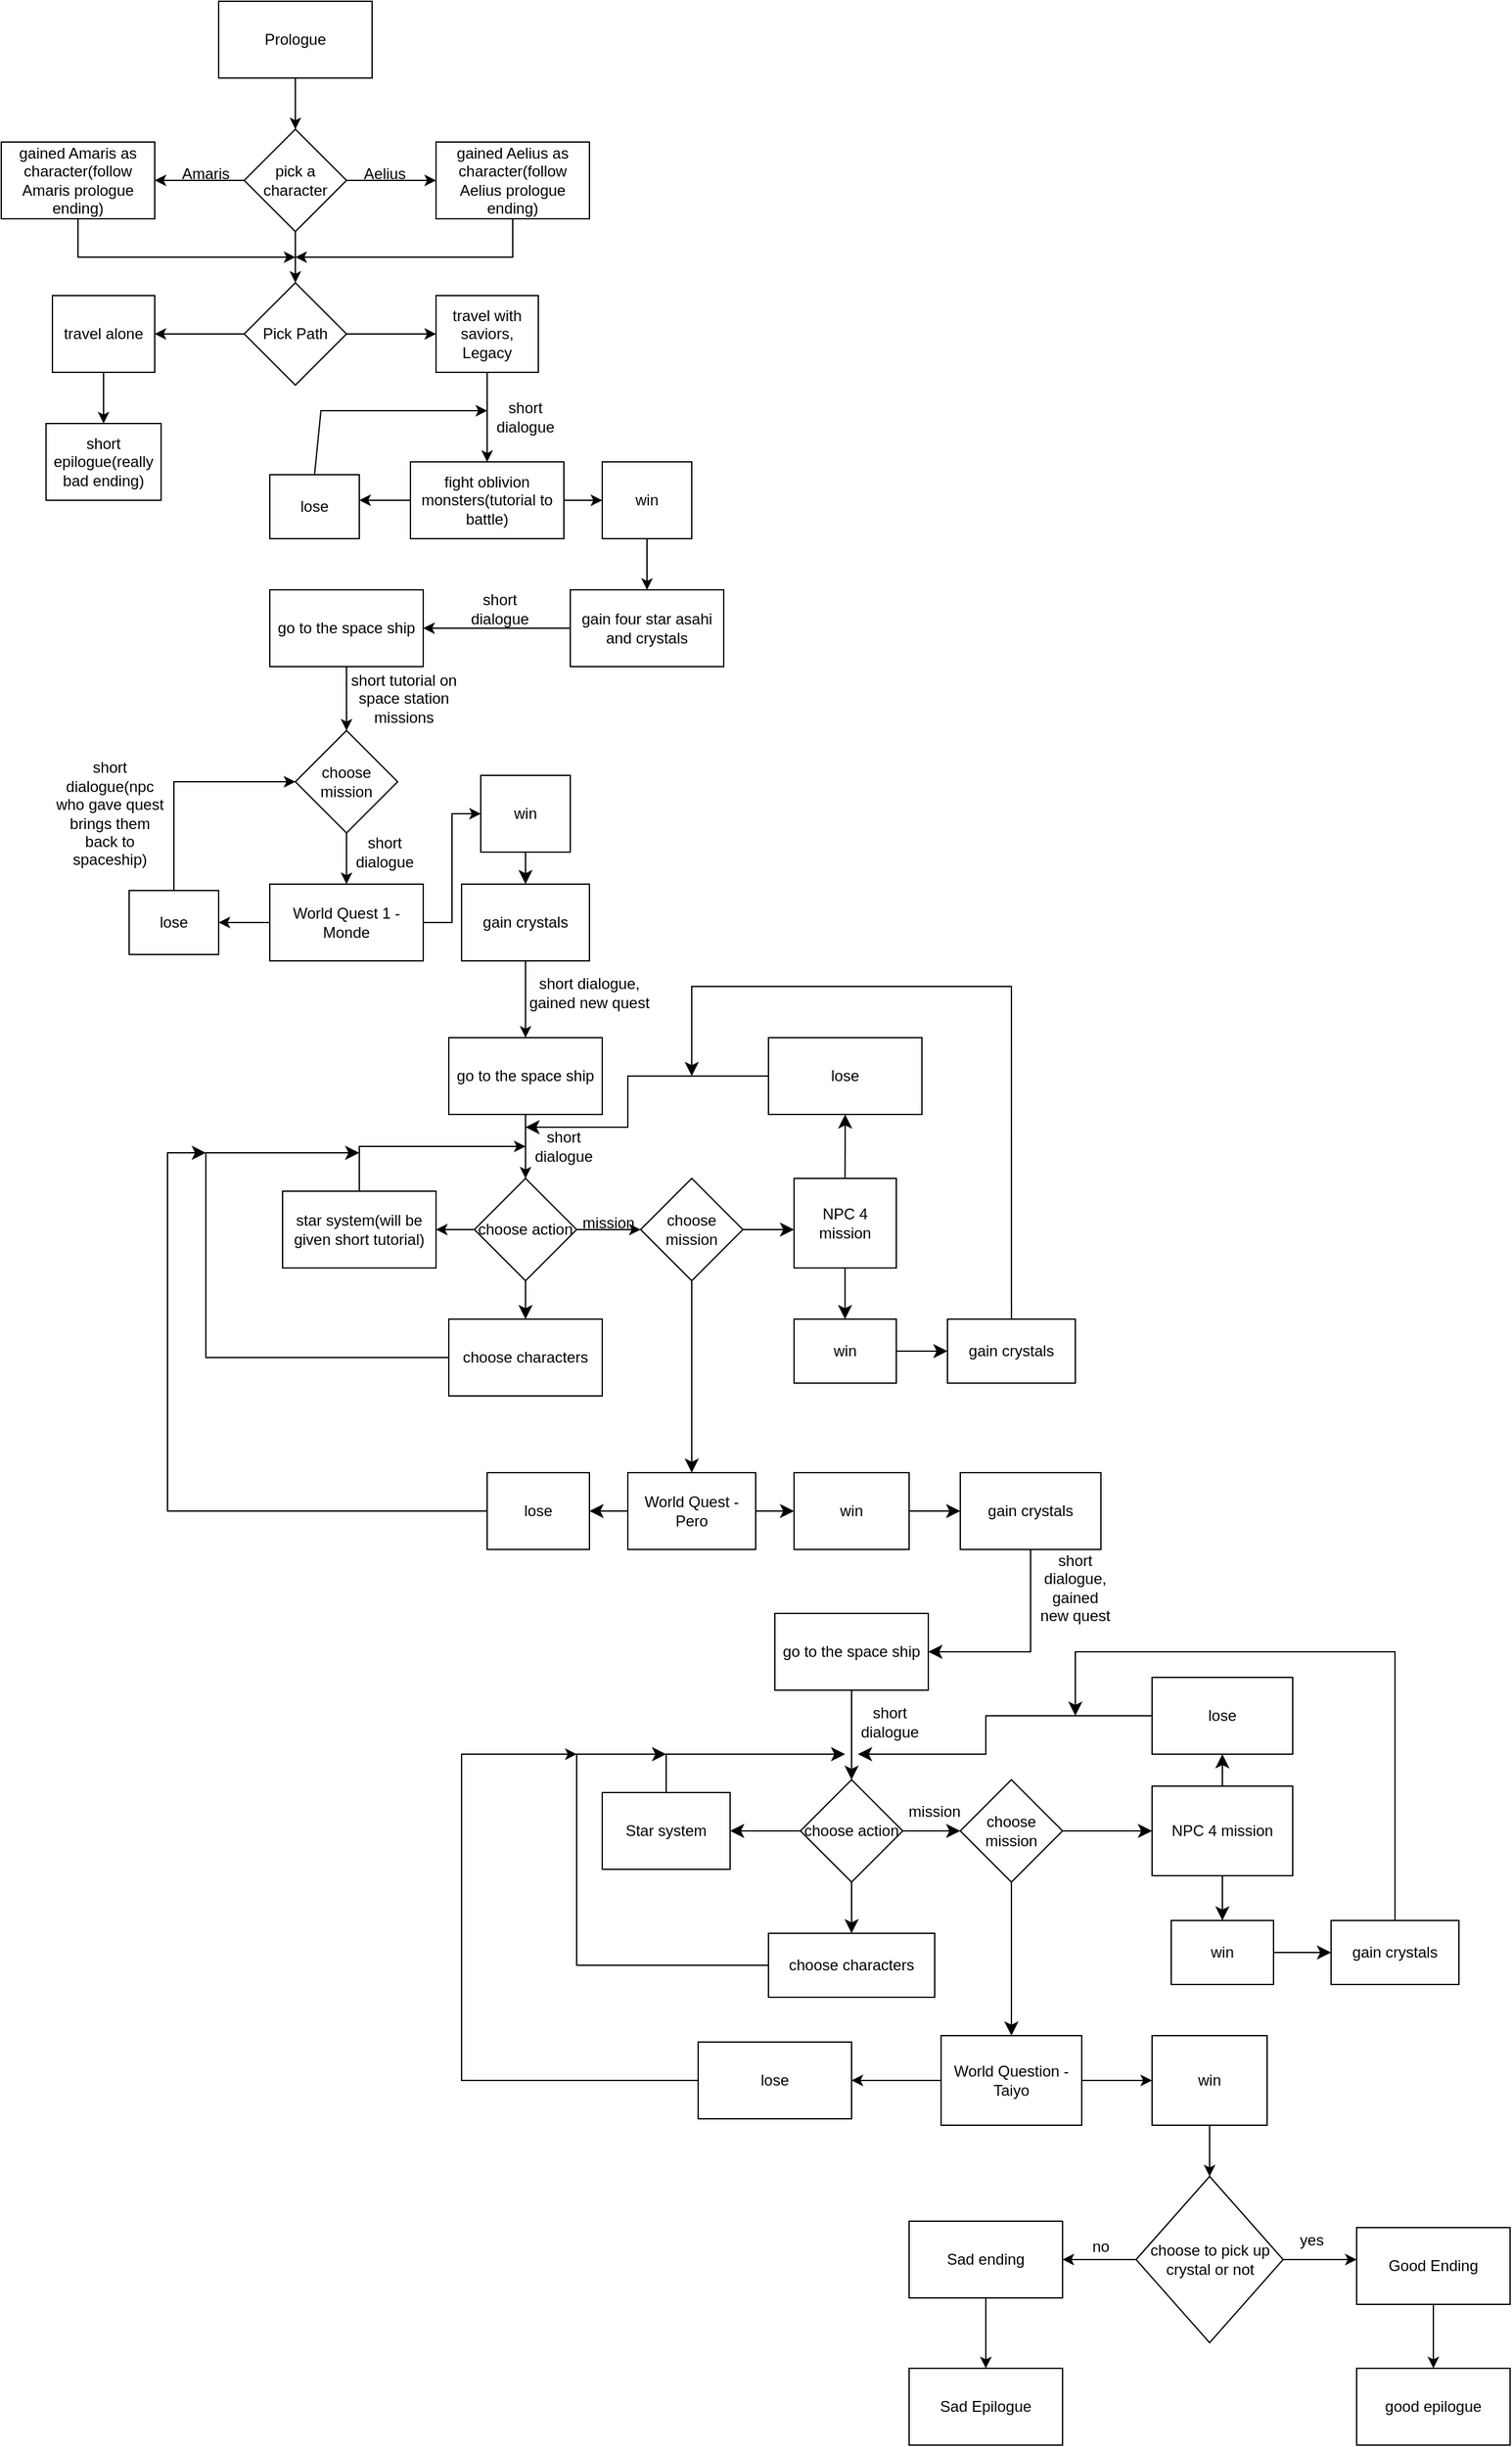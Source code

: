 <mxfile version="24.2.2" type="github">
  <diagram id="C5RBs43oDa-KdzZeNtuy" name="Flowchart">
    <mxGraphModel dx="1366" dy="710" grid="1" gridSize="10" guides="1" tooltips="1" connect="1" arrows="1" fold="1" page="1" pageScale="1" pageWidth="3300" pageHeight="4681" math="0" shadow="0">
      <root>
        <mxCell id="WIyWlLk6GJQsqaUBKTNV-0" />
        <mxCell id="WIyWlLk6GJQsqaUBKTNV-1" parent="WIyWlLk6GJQsqaUBKTNV-0" />
        <mxCell id="eBmnW1i_nvroXhUuj0xD-0" value="Prologue" style="rounded=0;whiteSpace=wrap;html=1;" parent="WIyWlLk6GJQsqaUBKTNV-1" vertex="1">
          <mxGeometry x="330" y="60" width="120" height="60" as="geometry" />
        </mxCell>
        <mxCell id="eBmnW1i_nvroXhUuj0xD-1" value="" style="endArrow=classic;html=1;rounded=0;exitX=0.5;exitY=1;exitDx=0;exitDy=0;" parent="WIyWlLk6GJQsqaUBKTNV-1" source="eBmnW1i_nvroXhUuj0xD-0" edge="1">
          <mxGeometry width="50" height="50" relative="1" as="geometry">
            <mxPoint x="390" y="410" as="sourcePoint" />
            <mxPoint x="390" y="160" as="targetPoint" />
          </mxGeometry>
        </mxCell>
        <mxCell id="eBmnW1i_nvroXhUuj0xD-2" value="pick a character" style="rhombus;whiteSpace=wrap;html=1;" parent="WIyWlLk6GJQsqaUBKTNV-1" vertex="1">
          <mxGeometry x="350" y="160" width="80" height="80" as="geometry" />
        </mxCell>
        <mxCell id="eBmnW1i_nvroXhUuj0xD-3" value="" style="endArrow=classic;html=1;rounded=0;exitX=0;exitY=0.5;exitDx=0;exitDy=0;" parent="WIyWlLk6GJQsqaUBKTNV-1" source="eBmnW1i_nvroXhUuj0xD-2" edge="1">
          <mxGeometry width="50" height="50" relative="1" as="geometry">
            <mxPoint x="390" y="220" as="sourcePoint" />
            <mxPoint x="280" y="200" as="targetPoint" />
          </mxGeometry>
        </mxCell>
        <mxCell id="eBmnW1i_nvroXhUuj0xD-4" value="Amaris" style="text;html=1;align=center;verticalAlign=middle;whiteSpace=wrap;rounded=0;" parent="WIyWlLk6GJQsqaUBKTNV-1" vertex="1">
          <mxGeometry x="290" y="180" width="60" height="30" as="geometry" />
        </mxCell>
        <mxCell id="eBmnW1i_nvroXhUuj0xD-5" value="gained Amaris as character(follow Amaris prologue ending)" style="rounded=0;whiteSpace=wrap;html=1;" parent="WIyWlLk6GJQsqaUBKTNV-1" vertex="1">
          <mxGeometry x="160" y="170" width="120" height="60" as="geometry" />
        </mxCell>
        <mxCell id="eBmnW1i_nvroXhUuj0xD-6" value="" style="endArrow=classic;html=1;rounded=0;exitX=1;exitY=0.5;exitDx=0;exitDy=0;" parent="WIyWlLk6GJQsqaUBKTNV-1" source="eBmnW1i_nvroXhUuj0xD-2" edge="1">
          <mxGeometry width="50" height="50" relative="1" as="geometry">
            <mxPoint x="390" y="220" as="sourcePoint" />
            <mxPoint x="500" y="200" as="targetPoint" />
          </mxGeometry>
        </mxCell>
        <mxCell id="eBmnW1i_nvroXhUuj0xD-7" value="Aelius" style="text;html=1;align=center;verticalAlign=middle;whiteSpace=wrap;rounded=0;" parent="WIyWlLk6GJQsqaUBKTNV-1" vertex="1">
          <mxGeometry x="430" y="180" width="60" height="30" as="geometry" />
        </mxCell>
        <mxCell id="eBmnW1i_nvroXhUuj0xD-8" value="gained Aelius as character(follow Aelius prologue ending)" style="rounded=0;whiteSpace=wrap;html=1;" parent="WIyWlLk6GJQsqaUBKTNV-1" vertex="1">
          <mxGeometry x="500" y="170" width="120" height="60" as="geometry" />
        </mxCell>
        <mxCell id="eBmnW1i_nvroXhUuj0xD-10" value="" style="endArrow=classic;html=1;rounded=0;exitX=0.5;exitY=1;exitDx=0;exitDy=0;" parent="WIyWlLk6GJQsqaUBKTNV-1" source="eBmnW1i_nvroXhUuj0xD-5" edge="1">
          <mxGeometry width="50" height="50" relative="1" as="geometry">
            <mxPoint x="195" y="300" as="sourcePoint" />
            <mxPoint x="390" y="260" as="targetPoint" />
            <Array as="points">
              <mxPoint x="220" y="260" />
            </Array>
          </mxGeometry>
        </mxCell>
        <mxCell id="eBmnW1i_nvroXhUuj0xD-11" value="" style="endArrow=classic;html=1;rounded=0;exitX=0.5;exitY=1;exitDx=0;exitDy=0;" parent="WIyWlLk6GJQsqaUBKTNV-1" edge="1">
          <mxGeometry width="50" height="50" relative="1" as="geometry">
            <mxPoint x="560" y="230" as="sourcePoint" />
            <mxPoint x="390" y="260" as="targetPoint" />
            <Array as="points">
              <mxPoint x="560" y="260" />
            </Array>
          </mxGeometry>
        </mxCell>
        <mxCell id="eBmnW1i_nvroXhUuj0xD-12" value="" style="endArrow=classic;html=1;rounded=0;exitX=0.5;exitY=1;exitDx=0;exitDy=0;" parent="WIyWlLk6GJQsqaUBKTNV-1" source="eBmnW1i_nvroXhUuj0xD-2" edge="1">
          <mxGeometry width="50" height="50" relative="1" as="geometry">
            <mxPoint x="390" y="220" as="sourcePoint" />
            <mxPoint x="390" y="280" as="targetPoint" />
          </mxGeometry>
        </mxCell>
        <mxCell id="eBmnW1i_nvroXhUuj0xD-15" style="edgeStyle=orthogonalEdgeStyle;rounded=0;orthogonalLoop=1;jettySize=auto;html=1;" parent="WIyWlLk6GJQsqaUBKTNV-1" source="eBmnW1i_nvroXhUuj0xD-13" edge="1">
          <mxGeometry relative="1" as="geometry">
            <mxPoint x="280" y="320" as="targetPoint" />
          </mxGeometry>
        </mxCell>
        <mxCell id="eBmnW1i_nvroXhUuj0xD-16" style="edgeStyle=orthogonalEdgeStyle;rounded=0;orthogonalLoop=1;jettySize=auto;html=1;" parent="WIyWlLk6GJQsqaUBKTNV-1" source="eBmnW1i_nvroXhUuj0xD-13" edge="1">
          <mxGeometry relative="1" as="geometry">
            <mxPoint x="500" y="320" as="targetPoint" />
          </mxGeometry>
        </mxCell>
        <mxCell id="eBmnW1i_nvroXhUuj0xD-13" value="Pick Path" style="rhombus;whiteSpace=wrap;html=1;" parent="WIyWlLk6GJQsqaUBKTNV-1" vertex="1">
          <mxGeometry x="350" y="280" width="80" height="80" as="geometry" />
        </mxCell>
        <mxCell id="eBmnW1i_nvroXhUuj0xD-17" value="travel alone" style="rounded=0;whiteSpace=wrap;html=1;" parent="WIyWlLk6GJQsqaUBKTNV-1" vertex="1">
          <mxGeometry x="200" y="290" width="80" height="60" as="geometry" />
        </mxCell>
        <mxCell id="eBmnW1i_nvroXhUuj0xD-18" value="" style="endArrow=classic;html=1;rounded=0;exitX=0.5;exitY=1;exitDx=0;exitDy=0;" parent="WIyWlLk6GJQsqaUBKTNV-1" source="eBmnW1i_nvroXhUuj0xD-17" edge="1">
          <mxGeometry width="50" height="50" relative="1" as="geometry">
            <mxPoint x="390" y="320" as="sourcePoint" />
            <mxPoint x="240" y="390" as="targetPoint" />
          </mxGeometry>
        </mxCell>
        <mxCell id="eBmnW1i_nvroXhUuj0xD-19" value="short epilogue(really bad ending)" style="rounded=0;whiteSpace=wrap;html=1;" parent="WIyWlLk6GJQsqaUBKTNV-1" vertex="1">
          <mxGeometry x="195" y="390" width="90" height="60" as="geometry" />
        </mxCell>
        <mxCell id="eBmnW1i_nvroXhUuj0xD-20" value="travel with saviors, Legacy" style="rounded=0;whiteSpace=wrap;html=1;" parent="WIyWlLk6GJQsqaUBKTNV-1" vertex="1">
          <mxGeometry x="500" y="290" width="80" height="60" as="geometry" />
        </mxCell>
        <mxCell id="eBmnW1i_nvroXhUuj0xD-25" style="edgeStyle=orthogonalEdgeStyle;rounded=0;orthogonalLoop=1;jettySize=auto;html=1;exitX=0;exitY=0.5;exitDx=0;exitDy=0;" parent="WIyWlLk6GJQsqaUBKTNV-1" source="eBmnW1i_nvroXhUuj0xD-21" edge="1">
          <mxGeometry relative="1" as="geometry">
            <mxPoint x="440" y="450" as="targetPoint" />
          </mxGeometry>
        </mxCell>
        <mxCell id="eBmnW1i_nvroXhUuj0xD-26" style="edgeStyle=orthogonalEdgeStyle;rounded=0;orthogonalLoop=1;jettySize=auto;html=1;exitX=1;exitY=0.5;exitDx=0;exitDy=0;" parent="WIyWlLk6GJQsqaUBKTNV-1" source="eBmnW1i_nvroXhUuj0xD-21" edge="1">
          <mxGeometry relative="1" as="geometry">
            <mxPoint x="630" y="450" as="targetPoint" />
          </mxGeometry>
        </mxCell>
        <mxCell id="eBmnW1i_nvroXhUuj0xD-21" value="fight oblivion monsters(tutorial to battle)" style="rounded=0;whiteSpace=wrap;html=1;" parent="WIyWlLk6GJQsqaUBKTNV-1" vertex="1">
          <mxGeometry x="480" y="420" width="120" height="60" as="geometry" />
        </mxCell>
        <mxCell id="eBmnW1i_nvroXhUuj0xD-24" value="" style="endArrow=classic;html=1;rounded=0;exitX=0.5;exitY=1;exitDx=0;exitDy=0;entryX=0.5;entryY=0;entryDx=0;entryDy=0;" parent="WIyWlLk6GJQsqaUBKTNV-1" source="eBmnW1i_nvroXhUuj0xD-20" target="eBmnW1i_nvroXhUuj0xD-21" edge="1">
          <mxGeometry width="50" height="50" relative="1" as="geometry">
            <mxPoint x="550" y="440" as="sourcePoint" />
            <mxPoint x="560" y="440" as="targetPoint" />
            <Array as="points">
              <mxPoint x="540" y="390" />
            </Array>
          </mxGeometry>
        </mxCell>
        <mxCell id="eBmnW1i_nvroXhUuj0xD-27" value="lose" style="rounded=0;whiteSpace=wrap;html=1;" parent="WIyWlLk6GJQsqaUBKTNV-1" vertex="1">
          <mxGeometry x="370" y="430" width="70" height="50" as="geometry" />
        </mxCell>
        <mxCell id="eBmnW1i_nvroXhUuj0xD-29" value="" style="endArrow=classic;html=1;rounded=0;exitX=0.5;exitY=0;exitDx=0;exitDy=0;" parent="WIyWlLk6GJQsqaUBKTNV-1" source="eBmnW1i_nvroXhUuj0xD-27" edge="1">
          <mxGeometry width="50" height="50" relative="1" as="geometry">
            <mxPoint x="400" y="420" as="sourcePoint" />
            <mxPoint x="540" y="380" as="targetPoint" />
            <Array as="points">
              <mxPoint x="410" y="380" />
            </Array>
          </mxGeometry>
        </mxCell>
        <mxCell id="eBmnW1i_nvroXhUuj0xD-30" value="win" style="rounded=0;whiteSpace=wrap;html=1;" parent="WIyWlLk6GJQsqaUBKTNV-1" vertex="1">
          <mxGeometry x="630" y="420" width="70" height="60" as="geometry" />
        </mxCell>
        <mxCell id="eBmnW1i_nvroXhUuj0xD-31" value="" style="endArrow=classic;html=1;rounded=0;exitX=0.5;exitY=1;exitDx=0;exitDy=0;" parent="WIyWlLk6GJQsqaUBKTNV-1" source="eBmnW1i_nvroXhUuj0xD-30" edge="1">
          <mxGeometry width="50" height="50" relative="1" as="geometry">
            <mxPoint x="390" y="520" as="sourcePoint" />
            <mxPoint x="665" y="520" as="targetPoint" />
          </mxGeometry>
        </mxCell>
        <mxCell id="eBmnW1i_nvroXhUuj0xD-34" style="edgeStyle=orthogonalEdgeStyle;rounded=0;orthogonalLoop=1;jettySize=auto;html=1;" parent="WIyWlLk6GJQsqaUBKTNV-1" source="eBmnW1i_nvroXhUuj0xD-32" target="eBmnW1i_nvroXhUuj0xD-33" edge="1">
          <mxGeometry relative="1" as="geometry" />
        </mxCell>
        <mxCell id="eBmnW1i_nvroXhUuj0xD-32" value="gain four star asahi and crystals" style="rounded=0;whiteSpace=wrap;html=1;" parent="WIyWlLk6GJQsqaUBKTNV-1" vertex="1">
          <mxGeometry x="605" y="520" width="120" height="60" as="geometry" />
        </mxCell>
        <mxCell id="eBmnW1i_nvroXhUuj0xD-33" value="go to the space ship" style="rounded=0;whiteSpace=wrap;html=1;" parent="WIyWlLk6GJQsqaUBKTNV-1" vertex="1">
          <mxGeometry x="370" y="520" width="120" height="60" as="geometry" />
        </mxCell>
        <mxCell id="eBmnW1i_nvroXhUuj0xD-35" value="short dialogue" style="text;html=1;align=center;verticalAlign=middle;whiteSpace=wrap;rounded=0;" parent="WIyWlLk6GJQsqaUBKTNV-1" vertex="1">
          <mxGeometry x="520" y="520" width="60" height="30" as="geometry" />
        </mxCell>
        <mxCell id="eBmnW1i_nvroXhUuj0xD-36" value="short dialogue" style="text;html=1;align=center;verticalAlign=middle;whiteSpace=wrap;rounded=0;" parent="WIyWlLk6GJQsqaUBKTNV-1" vertex="1">
          <mxGeometry x="540" y="370" width="60" height="30" as="geometry" />
        </mxCell>
        <mxCell id="eBmnW1i_nvroXhUuj0xD-37" value="" style="endArrow=classic;html=1;rounded=0;exitX=0.5;exitY=1;exitDx=0;exitDy=0;" parent="WIyWlLk6GJQsqaUBKTNV-1" source="eBmnW1i_nvroXhUuj0xD-33" edge="1">
          <mxGeometry width="50" height="50" relative="1" as="geometry">
            <mxPoint x="390" y="520" as="sourcePoint" />
            <mxPoint x="430" y="630" as="targetPoint" />
          </mxGeometry>
        </mxCell>
        <mxCell id="eBmnW1i_nvroXhUuj0xD-43" style="edgeStyle=orthogonalEdgeStyle;rounded=0;orthogonalLoop=1;jettySize=auto;html=1;exitX=0.5;exitY=1;exitDx=0;exitDy=0;entryX=0.5;entryY=0;entryDx=0;entryDy=0;" parent="WIyWlLk6GJQsqaUBKTNV-1" source="eBmnW1i_nvroXhUuj0xD-38" target="eBmnW1i_nvroXhUuj0xD-41" edge="1">
          <mxGeometry relative="1" as="geometry" />
        </mxCell>
        <mxCell id="eBmnW1i_nvroXhUuj0xD-38" value="choose mission" style="rhombus;whiteSpace=wrap;html=1;" parent="WIyWlLk6GJQsqaUBKTNV-1" vertex="1">
          <mxGeometry x="390" y="630" width="80" height="80" as="geometry" />
        </mxCell>
        <mxCell id="eBmnW1i_nvroXhUuj0xD-39" value="short tutorial on space station missions" style="text;html=1;align=center;verticalAlign=middle;whiteSpace=wrap;rounded=0;" parent="WIyWlLk6GJQsqaUBKTNV-1" vertex="1">
          <mxGeometry x="420" y="590" width="110" height="30" as="geometry" />
        </mxCell>
        <mxCell id="eBmnW1i_nvroXhUuj0xD-50" style="edgeStyle=orthogonalEdgeStyle;rounded=0;orthogonalLoop=1;jettySize=auto;html=1;exitX=1;exitY=0.5;exitDx=0;exitDy=0;entryX=0;entryY=0.5;entryDx=0;entryDy=0;" parent="WIyWlLk6GJQsqaUBKTNV-1" source="eBmnW1i_nvroXhUuj0xD-41" target="eBmnW1i_nvroXhUuj0xD-49" edge="1">
          <mxGeometry relative="1" as="geometry" />
        </mxCell>
        <mxCell id="eBmnW1i_nvroXhUuj0xD-41" value="World Quest 1 - Monde" style="rounded=0;whiteSpace=wrap;html=1;" parent="WIyWlLk6GJQsqaUBKTNV-1" vertex="1">
          <mxGeometry x="370" y="750" width="120" height="60" as="geometry" />
        </mxCell>
        <mxCell id="eBmnW1i_nvroXhUuj0xD-44" value="lose" style="rounded=0;whiteSpace=wrap;html=1;" parent="WIyWlLk6GJQsqaUBKTNV-1" vertex="1">
          <mxGeometry x="260" y="755" width="70" height="50" as="geometry" />
        </mxCell>
        <mxCell id="eBmnW1i_nvroXhUuj0xD-46" value="" style="endArrow=classic;html=1;rounded=0;exitX=0;exitY=0.5;exitDx=0;exitDy=0;entryX=1;entryY=0.5;entryDx=0;entryDy=0;" parent="WIyWlLk6GJQsqaUBKTNV-1" source="eBmnW1i_nvroXhUuj0xD-41" target="eBmnW1i_nvroXhUuj0xD-44" edge="1">
          <mxGeometry width="50" height="50" relative="1" as="geometry">
            <mxPoint x="390" y="620" as="sourcePoint" />
            <mxPoint x="440" y="570" as="targetPoint" />
          </mxGeometry>
        </mxCell>
        <mxCell id="eBmnW1i_nvroXhUuj0xD-47" value="" style="endArrow=classic;html=1;rounded=0;exitX=0.5;exitY=0;exitDx=0;exitDy=0;" parent="WIyWlLk6GJQsqaUBKTNV-1" source="eBmnW1i_nvroXhUuj0xD-44" target="eBmnW1i_nvroXhUuj0xD-38" edge="1">
          <mxGeometry width="50" height="50" relative="1" as="geometry">
            <mxPoint x="390" y="620" as="sourcePoint" />
            <mxPoint x="430" y="730" as="targetPoint" />
            <Array as="points">
              <mxPoint x="295" y="670" />
            </Array>
          </mxGeometry>
        </mxCell>
        <mxCell id="eBmnW1i_nvroXhUuj0xD-48" value="short dialogue(npc who gave quest brings them back to spaceship)" style="text;html=1;align=center;verticalAlign=middle;whiteSpace=wrap;rounded=0;" parent="WIyWlLk6GJQsqaUBKTNV-1" vertex="1">
          <mxGeometry x="200" y="680" width="90" height="30" as="geometry" />
        </mxCell>
        <mxCell id="JB6uiVMoaFN4JNbeCVoE-48" style="edgeStyle=none;curved=1;rounded=0;orthogonalLoop=1;jettySize=auto;html=1;fontSize=12;startSize=8;endSize=8;" parent="WIyWlLk6GJQsqaUBKTNV-1" source="eBmnW1i_nvroXhUuj0xD-49" edge="1">
          <mxGeometry relative="1" as="geometry">
            <mxPoint x="570" y="750" as="targetPoint" />
          </mxGeometry>
        </mxCell>
        <mxCell id="eBmnW1i_nvroXhUuj0xD-49" value="win" style="rounded=0;whiteSpace=wrap;html=1;" parent="WIyWlLk6GJQsqaUBKTNV-1" vertex="1">
          <mxGeometry x="535" y="665" width="70" height="60" as="geometry" />
        </mxCell>
        <mxCell id="eBmnW1i_nvroXhUuj0xD-54" style="edgeStyle=orthogonalEdgeStyle;rounded=0;orthogonalLoop=1;jettySize=auto;html=1;exitX=0.5;exitY=1;exitDx=0;exitDy=0;" parent="WIyWlLk6GJQsqaUBKTNV-1" source="eBmnW1i_nvroXhUuj0xD-51" edge="1">
          <mxGeometry relative="1" as="geometry">
            <mxPoint x="570" y="980" as="targetPoint" />
          </mxGeometry>
        </mxCell>
        <mxCell id="eBmnW1i_nvroXhUuj0xD-51" value="go to the space ship" style="rounded=0;whiteSpace=wrap;html=1;" parent="WIyWlLk6GJQsqaUBKTNV-1" vertex="1">
          <mxGeometry x="510" y="870" width="120" height="60" as="geometry" />
        </mxCell>
        <mxCell id="eBmnW1i_nvroXhUuj0xD-52" value="" style="endArrow=classic;html=1;rounded=0;entryX=0.5;entryY=0;entryDx=0;entryDy=0;" parent="WIyWlLk6GJQsqaUBKTNV-1" target="eBmnW1i_nvroXhUuj0xD-51" edge="1">
          <mxGeometry width="50" height="50" relative="1" as="geometry">
            <mxPoint x="570" y="810" as="sourcePoint" />
            <mxPoint x="440" y="770" as="targetPoint" />
          </mxGeometry>
        </mxCell>
        <mxCell id="eBmnW1i_nvroXhUuj0xD-53" value="short dialogue, gained new quest" style="text;html=1;align=center;verticalAlign=middle;whiteSpace=wrap;rounded=0;" parent="WIyWlLk6GJQsqaUBKTNV-1" vertex="1">
          <mxGeometry x="570" y="820" width="100" height="30" as="geometry" />
        </mxCell>
        <mxCell id="eBmnW1i_nvroXhUuj0xD-58" style="edgeStyle=orthogonalEdgeStyle;rounded=0;orthogonalLoop=1;jettySize=auto;html=1;exitX=0;exitY=0.5;exitDx=0;exitDy=0;" parent="WIyWlLk6GJQsqaUBKTNV-1" source="eBmnW1i_nvroXhUuj0xD-55" edge="1">
          <mxGeometry relative="1" as="geometry">
            <mxPoint x="500" y="1020" as="targetPoint" />
          </mxGeometry>
        </mxCell>
        <mxCell id="eBmnW1i_nvroXhUuj0xD-59" style="edgeStyle=orthogonalEdgeStyle;rounded=0;orthogonalLoop=1;jettySize=auto;html=1;exitX=1;exitY=0.5;exitDx=0;exitDy=0;entryX=0;entryY=0.5;entryDx=0;entryDy=0;" parent="WIyWlLk6GJQsqaUBKTNV-1" source="eBmnW1i_nvroXhUuj0xD-55" edge="1">
          <mxGeometry relative="1" as="geometry">
            <mxPoint x="660" y="1020" as="targetPoint" />
          </mxGeometry>
        </mxCell>
        <mxCell id="JB6uiVMoaFN4JNbeCVoE-5" style="edgeStyle=none;curved=1;rounded=0;orthogonalLoop=1;jettySize=auto;html=1;fontSize=12;startSize=8;endSize=8;" parent="WIyWlLk6GJQsqaUBKTNV-1" source="eBmnW1i_nvroXhUuj0xD-55" edge="1">
          <mxGeometry relative="1" as="geometry">
            <mxPoint x="570" y="1090" as="targetPoint" />
          </mxGeometry>
        </mxCell>
        <mxCell id="eBmnW1i_nvroXhUuj0xD-55" value="choose action" style="rhombus;whiteSpace=wrap;html=1;" parent="WIyWlLk6GJQsqaUBKTNV-1" vertex="1">
          <mxGeometry x="530" y="980" width="80" height="80" as="geometry" />
        </mxCell>
        <mxCell id="eBmnW1i_nvroXhUuj0xD-56" value="short dialogue" style="text;html=1;align=center;verticalAlign=middle;whiteSpace=wrap;rounded=0;" parent="WIyWlLk6GJQsqaUBKTNV-1" vertex="1">
          <mxGeometry x="430" y="710" width="60" height="30" as="geometry" />
        </mxCell>
        <mxCell id="eBmnW1i_nvroXhUuj0xD-57" value="short dialogue" style="text;html=1;align=center;verticalAlign=middle;whiteSpace=wrap;rounded=0;" parent="WIyWlLk6GJQsqaUBKTNV-1" vertex="1">
          <mxGeometry x="570" y="940" width="60" height="30" as="geometry" />
        </mxCell>
        <mxCell id="eBmnW1i_nvroXhUuj0xD-60" value="star system(will be given short tutorial)" style="rounded=0;whiteSpace=wrap;html=1;" parent="WIyWlLk6GJQsqaUBKTNV-1" vertex="1">
          <mxGeometry x="380" y="990" width="120" height="60" as="geometry" />
        </mxCell>
        <mxCell id="eBmnW1i_nvroXhUuj0xD-61" value="" style="endArrow=classic;html=1;rounded=0;exitX=0.5;exitY=0;exitDx=0;exitDy=0;entryX=0;entryY=0.5;entryDx=0;entryDy=0;" parent="WIyWlLk6GJQsqaUBKTNV-1" source="eBmnW1i_nvroXhUuj0xD-60" target="eBmnW1i_nvroXhUuj0xD-57" edge="1">
          <mxGeometry width="50" height="50" relative="1" as="geometry">
            <mxPoint x="390" y="1020" as="sourcePoint" />
            <mxPoint x="440" y="970" as="targetPoint" />
            <Array as="points">
              <mxPoint x="440" y="955" />
              <mxPoint x="510" y="955" />
            </Array>
          </mxGeometry>
        </mxCell>
        <mxCell id="aCZ4d9Rn6zxCxaeqEbeV-0" style="edgeStyle=none;curved=1;rounded=0;orthogonalLoop=1;jettySize=auto;html=1;fontSize=12;startSize=8;endSize=8;exitX=0.5;exitY=1;exitDx=0;exitDy=0;entryX=0.5;entryY=0;entryDx=0;entryDy=0;" parent="WIyWlLk6GJQsqaUBKTNV-1" source="aCZ4d9Rn6zxCxaeqEbeV-3" target="OLdwiSYjOBB-qDyxP42_-0" edge="1">
          <mxGeometry relative="1" as="geometry">
            <mxPoint x="700" y="1090" as="targetPoint" />
            <mxPoint x="720" y="1050" as="sourcePoint" />
          </mxGeometry>
        </mxCell>
        <mxCell id="aCZ4d9Rn6zxCxaeqEbeV-2" style="edgeStyle=none;curved=1;rounded=0;orthogonalLoop=1;jettySize=auto;html=1;fontSize=12;startSize=8;endSize=8;exitX=1;exitY=0.5;exitDx=0;exitDy=0;" parent="WIyWlLk6GJQsqaUBKTNV-1" source="aCZ4d9Rn6zxCxaeqEbeV-3" edge="1">
          <mxGeometry relative="1" as="geometry">
            <mxPoint x="780" y="1020" as="targetPoint" />
            <mxPoint x="780" y="1020" as="sourcePoint" />
          </mxGeometry>
        </mxCell>
        <mxCell id="eBmnW1i_nvroXhUuj0xD-63" value="mission" style="text;html=1;align=center;verticalAlign=middle;whiteSpace=wrap;rounded=0;" parent="WIyWlLk6GJQsqaUBKTNV-1" vertex="1">
          <mxGeometry x="605" y="1000" width="60" height="30" as="geometry" />
        </mxCell>
        <mxCell id="aCZ4d9Rn6zxCxaeqEbeV-3" value="choose mission" style="rhombus;whiteSpace=wrap;html=1;" parent="WIyWlLk6GJQsqaUBKTNV-1" vertex="1">
          <mxGeometry x="660" y="980" width="80" height="80" as="geometry" />
        </mxCell>
        <mxCell id="OLdwiSYjOBB-qDyxP42_-2" style="edgeStyle=none;curved=1;rounded=0;orthogonalLoop=1;jettySize=auto;html=1;fontSize=12;startSize=8;endSize=8;" parent="WIyWlLk6GJQsqaUBKTNV-1" source="OLdwiSYjOBB-qDyxP42_-0" edge="1">
          <mxGeometry relative="1" as="geometry">
            <mxPoint x="620" y="1240" as="targetPoint" />
          </mxGeometry>
        </mxCell>
        <mxCell id="OLdwiSYjOBB-qDyxP42_-3" style="edgeStyle=none;curved=1;rounded=0;orthogonalLoop=1;jettySize=auto;html=1;fontSize=12;startSize=8;endSize=8;" parent="WIyWlLk6GJQsqaUBKTNV-1" source="OLdwiSYjOBB-qDyxP42_-0" target="OLdwiSYjOBB-qDyxP42_-4" edge="1">
          <mxGeometry relative="1" as="geometry">
            <mxPoint x="780" y="1240" as="targetPoint" />
          </mxGeometry>
        </mxCell>
        <mxCell id="OLdwiSYjOBB-qDyxP42_-0" value="World Quest - Pero" style="rounded=0;whiteSpace=wrap;html=1;" parent="WIyWlLk6GJQsqaUBKTNV-1" vertex="1">
          <mxGeometry x="650" y="1210" width="100" height="60" as="geometry" />
        </mxCell>
        <mxCell id="JB6uiVMoaFN4JNbeCVoE-23" style="edgeStyle=none;curved=1;rounded=0;orthogonalLoop=1;jettySize=auto;html=1;fontSize=12;startSize=8;endSize=8;entryX=0.5;entryY=1;entryDx=0;entryDy=0;" parent="WIyWlLk6GJQsqaUBKTNV-1" target="JB6uiVMoaFN4JNbeCVoE-29" edge="1">
          <mxGeometry relative="1" as="geometry">
            <mxPoint x="819.88" y="940" as="targetPoint" />
            <mxPoint x="819.88" y="980" as="sourcePoint" />
          </mxGeometry>
        </mxCell>
        <mxCell id="JB6uiVMoaFN4JNbeCVoE-24" style="edgeStyle=none;curved=1;rounded=0;orthogonalLoop=1;jettySize=auto;html=1;fontSize=12;startSize=8;endSize=8;" parent="WIyWlLk6GJQsqaUBKTNV-1" edge="1">
          <mxGeometry relative="1" as="geometry">
            <mxPoint x="819.88" y="1090" as="targetPoint" />
            <mxPoint x="819.88" y="1050" as="sourcePoint" />
          </mxGeometry>
        </mxCell>
        <mxCell id="JB6uiVMoaFN4JNbeCVoE-19" style="edgeStyle=none;curved=1;rounded=0;orthogonalLoop=1;jettySize=auto;html=1;fontSize=12;startSize=8;endSize=8;" parent="WIyWlLk6GJQsqaUBKTNV-1" source="OLdwiSYjOBB-qDyxP42_-4" edge="1">
          <mxGeometry relative="1" as="geometry">
            <mxPoint x="910" y="1240" as="targetPoint" />
          </mxGeometry>
        </mxCell>
        <mxCell id="OLdwiSYjOBB-qDyxP42_-4" value="win" style="rounded=0;whiteSpace=wrap;html=1;" parent="WIyWlLk6GJQsqaUBKTNV-1" vertex="1">
          <mxGeometry x="780" y="1210" width="90" height="60" as="geometry" />
        </mxCell>
        <mxCell id="OLdwiSYjOBB-qDyxP42_-5" value="lose" style="rounded=0;whiteSpace=wrap;html=1;" parent="WIyWlLk6GJQsqaUBKTNV-1" vertex="1">
          <mxGeometry x="540" y="1210" width="80" height="60" as="geometry" />
        </mxCell>
        <mxCell id="OLdwiSYjOBB-qDyxP42_-7" value="" style="edgeStyle=segmentEdgeStyle;endArrow=classic;html=1;curved=0;rounded=0;endSize=8;startSize=8;sourcePerimeterSpacing=0;targetPerimeterSpacing=0;fontSize=12;exitX=0;exitY=0.5;exitDx=0;exitDy=0;" parent="WIyWlLk6GJQsqaUBKTNV-1" source="OLdwiSYjOBB-qDyxP42_-5" edge="1">
          <mxGeometry width="140" relative="1" as="geometry">
            <mxPoint x="580" y="1090" as="sourcePoint" />
            <mxPoint x="320" y="960" as="targetPoint" />
            <Array as="points">
              <mxPoint x="290" y="1240" />
              <mxPoint x="290" y="960" />
            </Array>
          </mxGeometry>
        </mxCell>
        <mxCell id="JB6uiVMoaFN4JNbeCVoE-2" style="edgeStyle=none;curved=1;rounded=0;orthogonalLoop=1;jettySize=auto;html=1;fontSize=12;startSize=8;endSize=8;" parent="WIyWlLk6GJQsqaUBKTNV-1" source="JB6uiVMoaFN4JNbeCVoE-1" edge="1">
          <mxGeometry relative="1" as="geometry">
            <mxPoint x="825" y="1450" as="targetPoint" />
          </mxGeometry>
        </mxCell>
        <mxCell id="JB6uiVMoaFN4JNbeCVoE-1" value="go to the space ship" style="rounded=0;whiteSpace=wrap;html=1;" parent="WIyWlLk6GJQsqaUBKTNV-1" vertex="1">
          <mxGeometry x="765" y="1320" width="120" height="60" as="geometry" />
        </mxCell>
        <mxCell id="JB6uiVMoaFN4JNbeCVoE-3" value="short dialogue" style="text;html=1;align=center;verticalAlign=middle;whiteSpace=wrap;rounded=0;" parent="WIyWlLk6GJQsqaUBKTNV-1" vertex="1">
          <mxGeometry x="825" y="1390" width="60" height="30" as="geometry" />
        </mxCell>
        <mxCell id="JB6uiVMoaFN4JNbeCVoE-11" style="edgeStyle=none;curved=1;rounded=0;orthogonalLoop=1;jettySize=auto;html=1;fontSize=12;startSize=8;endSize=8;" parent="WIyWlLk6GJQsqaUBKTNV-1" source="JB6uiVMoaFN4JNbeCVoE-4" edge="1">
          <mxGeometry relative="1" as="geometry">
            <mxPoint x="730" y="1490" as="targetPoint" />
          </mxGeometry>
        </mxCell>
        <mxCell id="JB6uiVMoaFN4JNbeCVoE-14" style="edgeStyle=none;curved=1;rounded=0;orthogonalLoop=1;jettySize=auto;html=1;fontSize=12;startSize=8;endSize=8;entryX=0;entryY=0.5;entryDx=0;entryDy=0;" parent="WIyWlLk6GJQsqaUBKTNV-1" source="JB6uiVMoaFN4JNbeCVoE-4" target="JB6uiVMoaFN4JNbeCVoE-16" edge="1">
          <mxGeometry relative="1" as="geometry">
            <mxPoint x="890" y="1490" as="targetPoint" />
          </mxGeometry>
        </mxCell>
        <mxCell id="JB6uiVMoaFN4JNbeCVoE-45" style="edgeStyle=none;curved=1;rounded=0;orthogonalLoop=1;jettySize=auto;html=1;fontSize=12;startSize=8;endSize=8;" parent="WIyWlLk6GJQsqaUBKTNV-1" source="JB6uiVMoaFN4JNbeCVoE-4" target="JB6uiVMoaFN4JNbeCVoE-46" edge="1">
          <mxGeometry relative="1" as="geometry">
            <mxPoint x="825.0" y="1560" as="targetPoint" />
          </mxGeometry>
        </mxCell>
        <mxCell id="JB6uiVMoaFN4JNbeCVoE-4" value="choose action" style="rhombus;whiteSpace=wrap;html=1;" parent="WIyWlLk6GJQsqaUBKTNV-1" vertex="1">
          <mxGeometry x="785" y="1450" width="80" height="80" as="geometry" />
        </mxCell>
        <mxCell id="JB6uiVMoaFN4JNbeCVoE-6" value="choose characters" style="rounded=0;whiteSpace=wrap;html=1;" parent="WIyWlLk6GJQsqaUBKTNV-1" vertex="1">
          <mxGeometry x="510" y="1090" width="120" height="60" as="geometry" />
        </mxCell>
        <mxCell id="JB6uiVMoaFN4JNbeCVoE-8" value="" style="edgeStyle=segmentEdgeStyle;endArrow=classic;html=1;curved=0;rounded=0;endSize=8;startSize=8;sourcePerimeterSpacing=0;targetPerimeterSpacing=0;fontSize=12;exitX=0;exitY=0.5;exitDx=0;exitDy=0;" parent="WIyWlLk6GJQsqaUBKTNV-1" source="JB6uiVMoaFN4JNbeCVoE-6" edge="1">
          <mxGeometry width="140" relative="1" as="geometry">
            <mxPoint x="560" y="1020" as="sourcePoint" />
            <mxPoint x="440" y="960" as="targetPoint" />
            <Array as="points">
              <mxPoint x="320" y="1120" />
              <mxPoint x="320" y="960" />
              <mxPoint x="440" y="960" />
            </Array>
          </mxGeometry>
        </mxCell>
        <mxCell id="JB6uiVMoaFN4JNbeCVoE-10" value="short dialogue, gained new quest" style="text;html=1;align=center;verticalAlign=middle;whiteSpace=wrap;rounded=0;" parent="WIyWlLk6GJQsqaUBKTNV-1" vertex="1">
          <mxGeometry x="970" y="1280" width="60" height="40" as="geometry" />
        </mxCell>
        <mxCell id="JB6uiVMoaFN4JNbeCVoE-12" value="Star system" style="rounded=0;whiteSpace=wrap;html=1;" parent="WIyWlLk6GJQsqaUBKTNV-1" vertex="1">
          <mxGeometry x="630" y="1460" width="100" height="60" as="geometry" />
        </mxCell>
        <mxCell id="JB6uiVMoaFN4JNbeCVoE-13" value="" style="edgeStyle=segmentEdgeStyle;endArrow=classic;html=1;curved=0;rounded=0;endSize=8;startSize=8;sourcePerimeterSpacing=0;targetPerimeterSpacing=0;fontSize=12;exitX=0.5;exitY=0;exitDx=0;exitDy=0;" parent="WIyWlLk6GJQsqaUBKTNV-1" source="JB6uiVMoaFN4JNbeCVoE-12" edge="1">
          <mxGeometry width="140" relative="1" as="geometry">
            <mxPoint x="730" y="1460" as="sourcePoint" />
            <mxPoint x="820" y="1430" as="targetPoint" />
            <Array as="points">
              <mxPoint x="680" y="1430" />
            </Array>
          </mxGeometry>
        </mxCell>
        <mxCell id="JB6uiVMoaFN4JNbeCVoE-17" style="edgeStyle=none;curved=1;rounded=0;orthogonalLoop=1;jettySize=auto;html=1;fontSize=12;startSize=8;endSize=8;entryX=0.5;entryY=0;entryDx=0;entryDy=0;" parent="WIyWlLk6GJQsqaUBKTNV-1" source="JB6uiVMoaFN4JNbeCVoE-16" target="JB6uiVMoaFN4JNbeCVoE-35" edge="1">
          <mxGeometry relative="1" as="geometry">
            <mxPoint x="950" y="1590" as="targetPoint" />
          </mxGeometry>
        </mxCell>
        <mxCell id="JB6uiVMoaFN4JNbeCVoE-18" style="edgeStyle=none;curved=1;rounded=0;orthogonalLoop=1;jettySize=auto;html=1;fontSize=12;startSize=8;endSize=8;" parent="WIyWlLk6GJQsqaUBKTNV-1" source="JB6uiVMoaFN4JNbeCVoE-16" edge="1">
          <mxGeometry relative="1" as="geometry">
            <mxPoint x="1060" y="1490" as="targetPoint" />
          </mxGeometry>
        </mxCell>
        <mxCell id="JB6uiVMoaFN4JNbeCVoE-16" value="choose mission" style="rhombus;whiteSpace=wrap;html=1;" parent="WIyWlLk6GJQsqaUBKTNV-1" vertex="1">
          <mxGeometry x="910" y="1450" width="80" height="80" as="geometry" />
        </mxCell>
        <mxCell id="JB6uiVMoaFN4JNbeCVoE-20" value="gain crystals" style="rounded=0;whiteSpace=wrap;html=1;" parent="WIyWlLk6GJQsqaUBKTNV-1" vertex="1">
          <mxGeometry x="910" y="1210" width="110" height="60" as="geometry" />
        </mxCell>
        <mxCell id="JB6uiVMoaFN4JNbeCVoE-21" value="" style="edgeStyle=segmentEdgeStyle;endArrow=classic;html=1;curved=0;rounded=0;endSize=8;startSize=8;sourcePerimeterSpacing=0;targetPerimeterSpacing=0;fontSize=12;exitX=0.5;exitY=1;exitDx=0;exitDy=0;entryX=1;entryY=0.5;entryDx=0;entryDy=0;" parent="WIyWlLk6GJQsqaUBKTNV-1" source="JB6uiVMoaFN4JNbeCVoE-20" target="JB6uiVMoaFN4JNbeCVoE-1" edge="1">
          <mxGeometry width="140" relative="1" as="geometry">
            <mxPoint x="960" y="1290" as="sourcePoint" />
            <mxPoint x="970" y="1360" as="targetPoint" />
            <Array as="points">
              <mxPoint x="965" y="1350" />
            </Array>
          </mxGeometry>
        </mxCell>
        <mxCell id="JB6uiVMoaFN4JNbeCVoE-27" style="edgeStyle=none;curved=1;rounded=0;orthogonalLoop=1;jettySize=auto;html=1;fontSize=12;startSize=8;endSize=8;" parent="WIyWlLk6GJQsqaUBKTNV-1" source="JB6uiVMoaFN4JNbeCVoE-26" target="JB6uiVMoaFN4JNbeCVoE-28" edge="1">
          <mxGeometry relative="1" as="geometry">
            <mxPoint x="910" y="1115" as="targetPoint" />
          </mxGeometry>
        </mxCell>
        <mxCell id="JB6uiVMoaFN4JNbeCVoE-26" value="win" style="rounded=0;whiteSpace=wrap;html=1;" parent="WIyWlLk6GJQsqaUBKTNV-1" vertex="1">
          <mxGeometry x="780" y="1090" width="80" height="50" as="geometry" />
        </mxCell>
        <mxCell id="JB6uiVMoaFN4JNbeCVoE-28" value="gain crystals" style="rounded=0;whiteSpace=wrap;html=1;" parent="WIyWlLk6GJQsqaUBKTNV-1" vertex="1">
          <mxGeometry x="900" y="1090" width="100" height="50" as="geometry" />
        </mxCell>
        <mxCell id="JB6uiVMoaFN4JNbeCVoE-29" value="lose" style="rounded=0;whiteSpace=wrap;html=1;" parent="WIyWlLk6GJQsqaUBKTNV-1" vertex="1">
          <mxGeometry x="760" y="870" width="120" height="60" as="geometry" />
        </mxCell>
        <mxCell id="JB6uiVMoaFN4JNbeCVoE-31" value="" style="edgeStyle=segmentEdgeStyle;endArrow=classic;html=1;curved=0;rounded=0;endSize=8;startSize=8;sourcePerimeterSpacing=0;targetPerimeterSpacing=0;fontSize=12;exitX=0.5;exitY=0;exitDx=0;exitDy=0;" parent="WIyWlLk6GJQsqaUBKTNV-1" edge="1">
          <mxGeometry width="140" relative="1" as="geometry">
            <mxPoint x="950.04" y="1090" as="sourcePoint" />
            <mxPoint x="700" y="900" as="targetPoint" />
            <Array as="points">
              <mxPoint x="950" y="830" />
              <mxPoint x="700" y="830" />
            </Array>
          </mxGeometry>
        </mxCell>
        <mxCell id="JB6uiVMoaFN4JNbeCVoE-33" value="" style="edgeStyle=segmentEdgeStyle;endArrow=classic;html=1;curved=0;rounded=0;endSize=8;startSize=8;sourcePerimeterSpacing=0;targetPerimeterSpacing=0;fontSize=12;exitX=0;exitY=0.5;exitDx=0;exitDy=0;entryX=0;entryY=0;entryDx=0;entryDy=0;" parent="WIyWlLk6GJQsqaUBKTNV-1" source="JB6uiVMoaFN4JNbeCVoE-29" target="eBmnW1i_nvroXhUuj0xD-57" edge="1">
          <mxGeometry width="140" relative="1" as="geometry">
            <mxPoint x="660" y="950" as="sourcePoint" />
            <mxPoint x="570" y="970" as="targetPoint" />
            <Array as="points">
              <mxPoint x="650" y="900" />
              <mxPoint x="650" y="940" />
            </Array>
          </mxGeometry>
        </mxCell>
        <mxCell id="JB6uiVMoaFN4JNbeCVoE-34" value="NPC 4 mission" style="rounded=0;whiteSpace=wrap;html=1;" parent="WIyWlLk6GJQsqaUBKTNV-1" vertex="1">
          <mxGeometry x="780" y="980" width="80" height="70" as="geometry" />
        </mxCell>
        <mxCell id="cqPun5JDjw_KoQaE9Ss3-2" style="edgeStyle=orthogonalEdgeStyle;rounded=0;orthogonalLoop=1;jettySize=auto;html=1;" edge="1" parent="WIyWlLk6GJQsqaUBKTNV-1" source="JB6uiVMoaFN4JNbeCVoE-35" target="cqPun5JDjw_KoQaE9Ss3-1">
          <mxGeometry relative="1" as="geometry" />
        </mxCell>
        <mxCell id="cqPun5JDjw_KoQaE9Ss3-4" style="edgeStyle=orthogonalEdgeStyle;rounded=0;orthogonalLoop=1;jettySize=auto;html=1;" edge="1" parent="WIyWlLk6GJQsqaUBKTNV-1" source="JB6uiVMoaFN4JNbeCVoE-35">
          <mxGeometry relative="1" as="geometry">
            <mxPoint x="1060" y="1685" as="targetPoint" />
          </mxGeometry>
        </mxCell>
        <mxCell id="JB6uiVMoaFN4JNbeCVoE-35" value="World Question - Taiyo" style="rounded=0;whiteSpace=wrap;html=1;" parent="WIyWlLk6GJQsqaUBKTNV-1" vertex="1">
          <mxGeometry x="895" y="1650" width="110" height="70" as="geometry" />
        </mxCell>
        <mxCell id="JB6uiVMoaFN4JNbeCVoE-40" style="edgeStyle=none;curved=1;rounded=0;orthogonalLoop=1;jettySize=auto;html=1;entryX=0.5;entryY=0;entryDx=0;entryDy=0;fontSize=12;startSize=8;endSize=8;" parent="WIyWlLk6GJQsqaUBKTNV-1" source="JB6uiVMoaFN4JNbeCVoE-36" target="JB6uiVMoaFN4JNbeCVoE-38" edge="1">
          <mxGeometry relative="1" as="geometry" />
        </mxCell>
        <mxCell id="JB6uiVMoaFN4JNbeCVoE-41" style="edgeStyle=none;curved=1;rounded=0;orthogonalLoop=1;jettySize=auto;html=1;fontSize=12;startSize=8;endSize=8;entryX=0.5;entryY=1;entryDx=0;entryDy=0;" parent="WIyWlLk6GJQsqaUBKTNV-1" source="JB6uiVMoaFN4JNbeCVoE-36" target="JB6uiVMoaFN4JNbeCVoE-42" edge="1">
          <mxGeometry relative="1" as="geometry">
            <mxPoint x="1110" y="1420" as="targetPoint" />
          </mxGeometry>
        </mxCell>
        <mxCell id="JB6uiVMoaFN4JNbeCVoE-36" value="NPC 4 mission" style="rounded=0;whiteSpace=wrap;html=1;" parent="WIyWlLk6GJQsqaUBKTNV-1" vertex="1">
          <mxGeometry x="1060" y="1455" width="110" height="70" as="geometry" />
        </mxCell>
        <mxCell id="JB6uiVMoaFN4JNbeCVoE-37" style="edgeStyle=none;curved=1;rounded=0;orthogonalLoop=1;jettySize=auto;html=1;fontSize=12;startSize=8;endSize=8;" parent="WIyWlLk6GJQsqaUBKTNV-1" source="JB6uiVMoaFN4JNbeCVoE-38" target="JB6uiVMoaFN4JNbeCVoE-39" edge="1">
          <mxGeometry relative="1" as="geometry">
            <mxPoint x="1210" y="1585" as="targetPoint" />
          </mxGeometry>
        </mxCell>
        <mxCell id="JB6uiVMoaFN4JNbeCVoE-38" value="win" style="rounded=0;whiteSpace=wrap;html=1;" parent="WIyWlLk6GJQsqaUBKTNV-1" vertex="1">
          <mxGeometry x="1075" y="1560" width="80" height="50" as="geometry" />
        </mxCell>
        <mxCell id="JB6uiVMoaFN4JNbeCVoE-39" value="gain crystals" style="rounded=0;whiteSpace=wrap;html=1;" parent="WIyWlLk6GJQsqaUBKTNV-1" vertex="1">
          <mxGeometry x="1200" y="1560" width="100" height="50" as="geometry" />
        </mxCell>
        <mxCell id="JB6uiVMoaFN4JNbeCVoE-42" value="lose" style="rounded=0;whiteSpace=wrap;html=1;" parent="WIyWlLk6GJQsqaUBKTNV-1" vertex="1">
          <mxGeometry x="1060" y="1370" width="110" height="60" as="geometry" />
        </mxCell>
        <mxCell id="JB6uiVMoaFN4JNbeCVoE-43" value="" style="edgeStyle=segmentEdgeStyle;endArrow=classic;html=1;curved=0;rounded=0;endSize=8;startSize=8;sourcePerimeterSpacing=0;targetPerimeterSpacing=0;fontSize=12;" parent="WIyWlLk6GJQsqaUBKTNV-1" edge="1">
          <mxGeometry width="140" relative="1" as="geometry">
            <mxPoint x="1060" y="1400" as="sourcePoint" />
            <mxPoint x="830" y="1430" as="targetPoint" />
            <Array as="points">
              <mxPoint x="930" y="1400" />
            </Array>
          </mxGeometry>
        </mxCell>
        <mxCell id="JB6uiVMoaFN4JNbeCVoE-44" value="" style="edgeStyle=segmentEdgeStyle;endArrow=classic;html=1;curved=0;rounded=0;endSize=8;startSize=8;sourcePerimeterSpacing=0;targetPerimeterSpacing=0;fontSize=12;exitX=0.5;exitY=0;exitDx=0;exitDy=0;" parent="WIyWlLk6GJQsqaUBKTNV-1" source="JB6uiVMoaFN4JNbeCVoE-39" edge="1">
          <mxGeometry width="140" relative="1" as="geometry">
            <mxPoint x="1120" y="1460" as="sourcePoint" />
            <mxPoint x="1000" y="1400" as="targetPoint" />
            <Array as="points">
              <mxPoint x="1250" y="1350" />
              <mxPoint x="1000" y="1350" />
            </Array>
          </mxGeometry>
        </mxCell>
        <mxCell id="JB6uiVMoaFN4JNbeCVoE-46" value="choose characters" style="rounded=0;whiteSpace=wrap;html=1;" parent="WIyWlLk6GJQsqaUBKTNV-1" vertex="1">
          <mxGeometry x="760" y="1570" width="130" height="50" as="geometry" />
        </mxCell>
        <mxCell id="JB6uiVMoaFN4JNbeCVoE-47" value="" style="edgeStyle=segmentEdgeStyle;endArrow=classic;html=1;curved=0;rounded=0;endSize=8;startSize=8;sourcePerimeterSpacing=0;targetPerimeterSpacing=0;fontSize=12;exitX=0;exitY=0.5;exitDx=0;exitDy=0;" parent="WIyWlLk6GJQsqaUBKTNV-1" source="JB6uiVMoaFN4JNbeCVoE-46" edge="1">
          <mxGeometry width="140" relative="1" as="geometry">
            <mxPoint x="760" y="1600" as="sourcePoint" />
            <mxPoint x="680" y="1430" as="targetPoint" />
            <Array as="points">
              <mxPoint x="610" y="1595" />
              <mxPoint x="610" y="1430" />
            </Array>
          </mxGeometry>
        </mxCell>
        <mxCell id="JB6uiVMoaFN4JNbeCVoE-49" value="gain crystals" style="rounded=0;whiteSpace=wrap;html=1;" parent="WIyWlLk6GJQsqaUBKTNV-1" vertex="1">
          <mxGeometry x="520" y="750" width="100" height="60" as="geometry" />
        </mxCell>
        <mxCell id="cqPun5JDjw_KoQaE9Ss3-0" value="mission" style="text;html=1;align=center;verticalAlign=middle;whiteSpace=wrap;rounded=0;" vertex="1" parent="WIyWlLk6GJQsqaUBKTNV-1">
          <mxGeometry x="860" y="1460" width="60" height="30" as="geometry" />
        </mxCell>
        <mxCell id="cqPun5JDjw_KoQaE9Ss3-3" style="edgeStyle=orthogonalEdgeStyle;rounded=0;orthogonalLoop=1;jettySize=auto;html=1;exitX=0;exitY=0.5;exitDx=0;exitDy=0;" edge="1" parent="WIyWlLk6GJQsqaUBKTNV-1" source="cqPun5JDjw_KoQaE9Ss3-1">
          <mxGeometry relative="1" as="geometry">
            <mxPoint x="610" y="1430" as="targetPoint" />
            <Array as="points">
              <mxPoint x="520" y="1685" />
              <mxPoint x="520" y="1430" />
            </Array>
          </mxGeometry>
        </mxCell>
        <mxCell id="cqPun5JDjw_KoQaE9Ss3-1" value="lose" style="rounded=0;whiteSpace=wrap;html=1;" vertex="1" parent="WIyWlLk6GJQsqaUBKTNV-1">
          <mxGeometry x="705" y="1655" width="120" height="60" as="geometry" />
        </mxCell>
        <mxCell id="cqPun5JDjw_KoQaE9Ss3-6" style="edgeStyle=orthogonalEdgeStyle;rounded=0;orthogonalLoop=1;jettySize=auto;html=1;" edge="1" parent="WIyWlLk6GJQsqaUBKTNV-1" source="cqPun5JDjw_KoQaE9Ss3-5">
          <mxGeometry relative="1" as="geometry">
            <mxPoint x="1105" y="1760" as="targetPoint" />
          </mxGeometry>
        </mxCell>
        <mxCell id="cqPun5JDjw_KoQaE9Ss3-5" value="win" style="rounded=0;whiteSpace=wrap;html=1;" vertex="1" parent="WIyWlLk6GJQsqaUBKTNV-1">
          <mxGeometry x="1060" y="1650" width="90" height="70" as="geometry" />
        </mxCell>
        <mxCell id="cqPun5JDjw_KoQaE9Ss3-8" style="edgeStyle=orthogonalEdgeStyle;rounded=0;orthogonalLoop=1;jettySize=auto;html=1;" edge="1" parent="WIyWlLk6GJQsqaUBKTNV-1" source="cqPun5JDjw_KoQaE9Ss3-7" target="cqPun5JDjw_KoQaE9Ss3-9">
          <mxGeometry relative="1" as="geometry">
            <mxPoint x="990" y="1825" as="targetPoint" />
          </mxGeometry>
        </mxCell>
        <mxCell id="cqPun5JDjw_KoQaE9Ss3-13" style="edgeStyle=orthogonalEdgeStyle;rounded=0;orthogonalLoop=1;jettySize=auto;html=1;" edge="1" parent="WIyWlLk6GJQsqaUBKTNV-1" source="cqPun5JDjw_KoQaE9Ss3-7">
          <mxGeometry relative="1" as="geometry">
            <mxPoint x="1220" y="1825" as="targetPoint" />
          </mxGeometry>
        </mxCell>
        <mxCell id="cqPun5JDjw_KoQaE9Ss3-7" value="choose to pick up crystal or not" style="rhombus;whiteSpace=wrap;html=1;" vertex="1" parent="WIyWlLk6GJQsqaUBKTNV-1">
          <mxGeometry x="1047.5" y="1760" width="115" height="130" as="geometry" />
        </mxCell>
        <mxCell id="cqPun5JDjw_KoQaE9Ss3-11" style="edgeStyle=orthogonalEdgeStyle;rounded=0;orthogonalLoop=1;jettySize=auto;html=1;" edge="1" parent="WIyWlLk6GJQsqaUBKTNV-1" source="cqPun5JDjw_KoQaE9Ss3-9">
          <mxGeometry relative="1" as="geometry">
            <mxPoint x="930" y="1910" as="targetPoint" />
          </mxGeometry>
        </mxCell>
        <mxCell id="cqPun5JDjw_KoQaE9Ss3-9" value="Sad ending" style="rounded=0;whiteSpace=wrap;html=1;" vertex="1" parent="WIyWlLk6GJQsqaUBKTNV-1">
          <mxGeometry x="870" y="1795" width="120" height="60" as="geometry" />
        </mxCell>
        <mxCell id="cqPun5JDjw_KoQaE9Ss3-10" value="no" style="text;html=1;align=center;verticalAlign=middle;whiteSpace=wrap;rounded=0;" vertex="1" parent="WIyWlLk6GJQsqaUBKTNV-1">
          <mxGeometry x="990" y="1800" width="60" height="30" as="geometry" />
        </mxCell>
        <mxCell id="cqPun5JDjw_KoQaE9Ss3-12" value="Sad Epilogue" style="rounded=0;whiteSpace=wrap;html=1;" vertex="1" parent="WIyWlLk6GJQsqaUBKTNV-1">
          <mxGeometry x="870" y="1910" width="120" height="60" as="geometry" />
        </mxCell>
        <mxCell id="cqPun5JDjw_KoQaE9Ss3-15" style="edgeStyle=orthogonalEdgeStyle;rounded=0;orthogonalLoop=1;jettySize=auto;html=1;" edge="1" parent="WIyWlLk6GJQsqaUBKTNV-1" source="cqPun5JDjw_KoQaE9Ss3-14">
          <mxGeometry relative="1" as="geometry">
            <mxPoint x="1280" y="1910" as="targetPoint" />
          </mxGeometry>
        </mxCell>
        <mxCell id="cqPun5JDjw_KoQaE9Ss3-14" value="Good Ending" style="rounded=0;whiteSpace=wrap;html=1;" vertex="1" parent="WIyWlLk6GJQsqaUBKTNV-1">
          <mxGeometry x="1220" y="1800" width="120" height="60" as="geometry" />
        </mxCell>
        <mxCell id="cqPun5JDjw_KoQaE9Ss3-16" value="good epilogue" style="rounded=0;whiteSpace=wrap;html=1;" vertex="1" parent="WIyWlLk6GJQsqaUBKTNV-1">
          <mxGeometry x="1220" y="1910" width="120" height="60" as="geometry" />
        </mxCell>
        <mxCell id="cqPun5JDjw_KoQaE9Ss3-17" value="yes" style="text;html=1;align=center;verticalAlign=middle;whiteSpace=wrap;rounded=0;" vertex="1" parent="WIyWlLk6GJQsqaUBKTNV-1">
          <mxGeometry x="1155" y="1795" width="60" height="30" as="geometry" />
        </mxCell>
      </root>
    </mxGraphModel>
  </diagram>
</mxfile>
